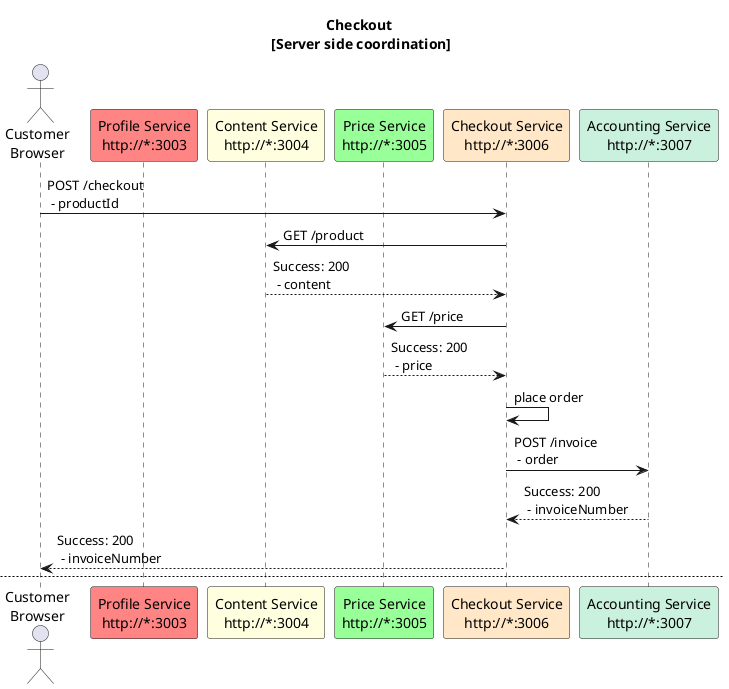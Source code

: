 @startuml Authorization

title Checkout \n[Server side coordination]
actor C as "Customer\nBrowser" order 1
participant MS as "Profile Service\nhttp://*:3003" order 2 #FF8484
participant CS as "Content Service\nhttp://*:3004" order 3 #FFFFE0 
participant PS as "Price Service\nhttp://*:3005" order 4 #99FF99
participant BS as "Checkout Service\nhttp://*:3006" order 5 #FFE7C7 
participant IS as "Accounting Service\nhttp://*:3007"order 6 #CAF1DE 

C -> BS : POST /checkout \n - productId
BS -> CS: GET /product
CS --> BS : Success: 200 \n - content
BS -> PS: GET /price
PS --> BS : Success: 200 \n - price
BS -> BS: place order
BS -> IS : POST /invoice \n - order
IS --> BS : Success: 200 \n - invoiceNumber
BS --> C : Success: 200 \n - invoiceNumber



newpage Checkout \n[Client side coordination]
actor C as "Customer\nBrowser" order 1
participant MS as "Profile Service\nhttp://*:3003" order 2 #FF8484
participant CS as "Content Service\nhttp://*:3004" order 3 #FFFFE0 
participant PS as "Price Service\nhttp://*:3005" order 4 #99FF99
participant BS as "Checkout Service\nhttp://*:3006" order 5 #FFE7C7 
participant IS as "Accounting Service\nhttp://*:3007"order 6 #CAF1DE 

== load sales page ==
C -> MS: GET /my
MS --> C : Success: 200 \n - profile
C -> CS: GET /product
CS --> C : Success: 200 \n - product
C -> PS: GET /price
PS --> C : Success: 200 \n - price


== Checkout ==
C -> BS : POST /checkout \n - {product, profile, price}
BS -> BS: place order
BS -> IS : POST /invoice \n - order
IS --> BS : Success: 200 \n - invoiceNumber
BS --> C : Success: 200 \n - invoiceNumber

@enduml
